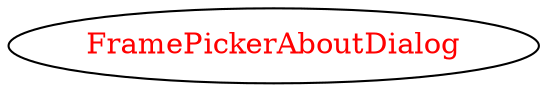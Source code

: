 digraph dependencyGraph {
 concentrate=true;
 ranksep="2.0";
 rankdir="LR"; 
 splines="ortho";
"FramePickerAboutDialog" [fontcolor="red"];
}